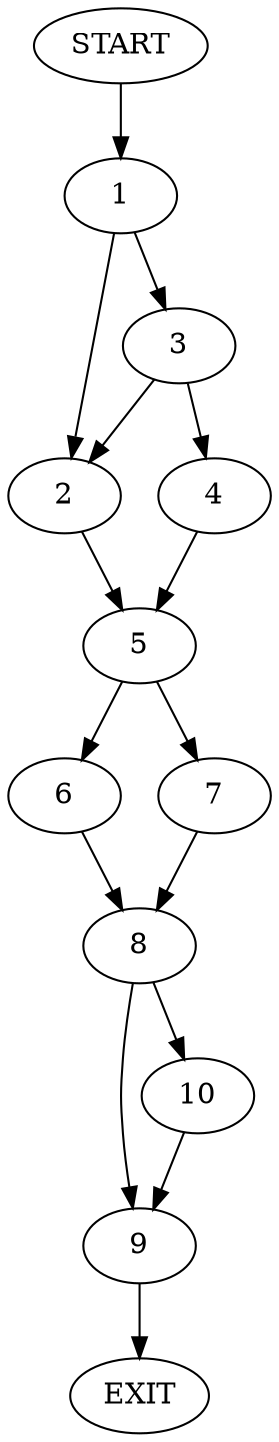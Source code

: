 digraph {
0 [label="START"]
11 [label="EXIT"]
0 -> 1
1 -> 2
1 -> 3
3 -> 4
3 -> 2
2 -> 5
4 -> 5
5 -> 6
5 -> 7
7 -> 8
6 -> 8
8 -> 9
8 -> 10
10 -> 9
9 -> 11
}
